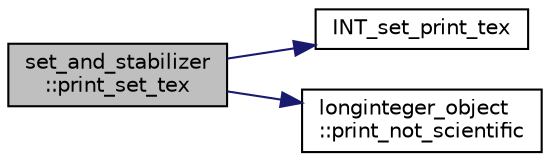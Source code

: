 digraph "set_and_stabilizer::print_set_tex"
{
  edge [fontname="Helvetica",fontsize="10",labelfontname="Helvetica",labelfontsize="10"];
  node [fontname="Helvetica",fontsize="10",shape=record];
  rankdir="LR";
  Node522 [label="set_and_stabilizer\l::print_set_tex",height=0.2,width=0.4,color="black", fillcolor="grey75", style="filled", fontcolor="black"];
  Node522 -> Node523 [color="midnightblue",fontsize="10",style="solid",fontname="Helvetica"];
  Node523 [label="INT_set_print_tex",height=0.2,width=0.4,color="black", fillcolor="white", style="filled",URL="$d5/db4/io__and__os_8h.html#adad0666de5d38c0caa4769f9f4756c0b"];
  Node522 -> Node524 [color="midnightblue",fontsize="10",style="solid",fontname="Helvetica"];
  Node524 [label="longinteger_object\l::print_not_scientific",height=0.2,width=0.4,color="black", fillcolor="white", style="filled",URL="$dd/d7e/classlonginteger__object.html#ab80ea5c103cf97de662da3f1c79b2dd4"];
}
